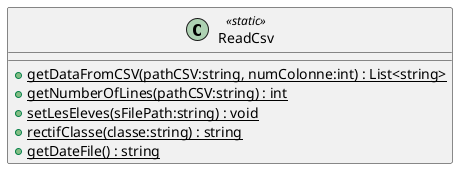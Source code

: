 @startuml
class ReadCsv <<static>> {
    + {static} getDataFromCSV(pathCSV:string, numColonne:int) : List<string>
    + {static} getNumberOfLines(pathCSV:string) : int
    + {static} setLesEleves(sFilePath:string) : void
    + {static} rectifClasse(classe:string) : string
    + {static} getDateFile() : string
}
@enduml
